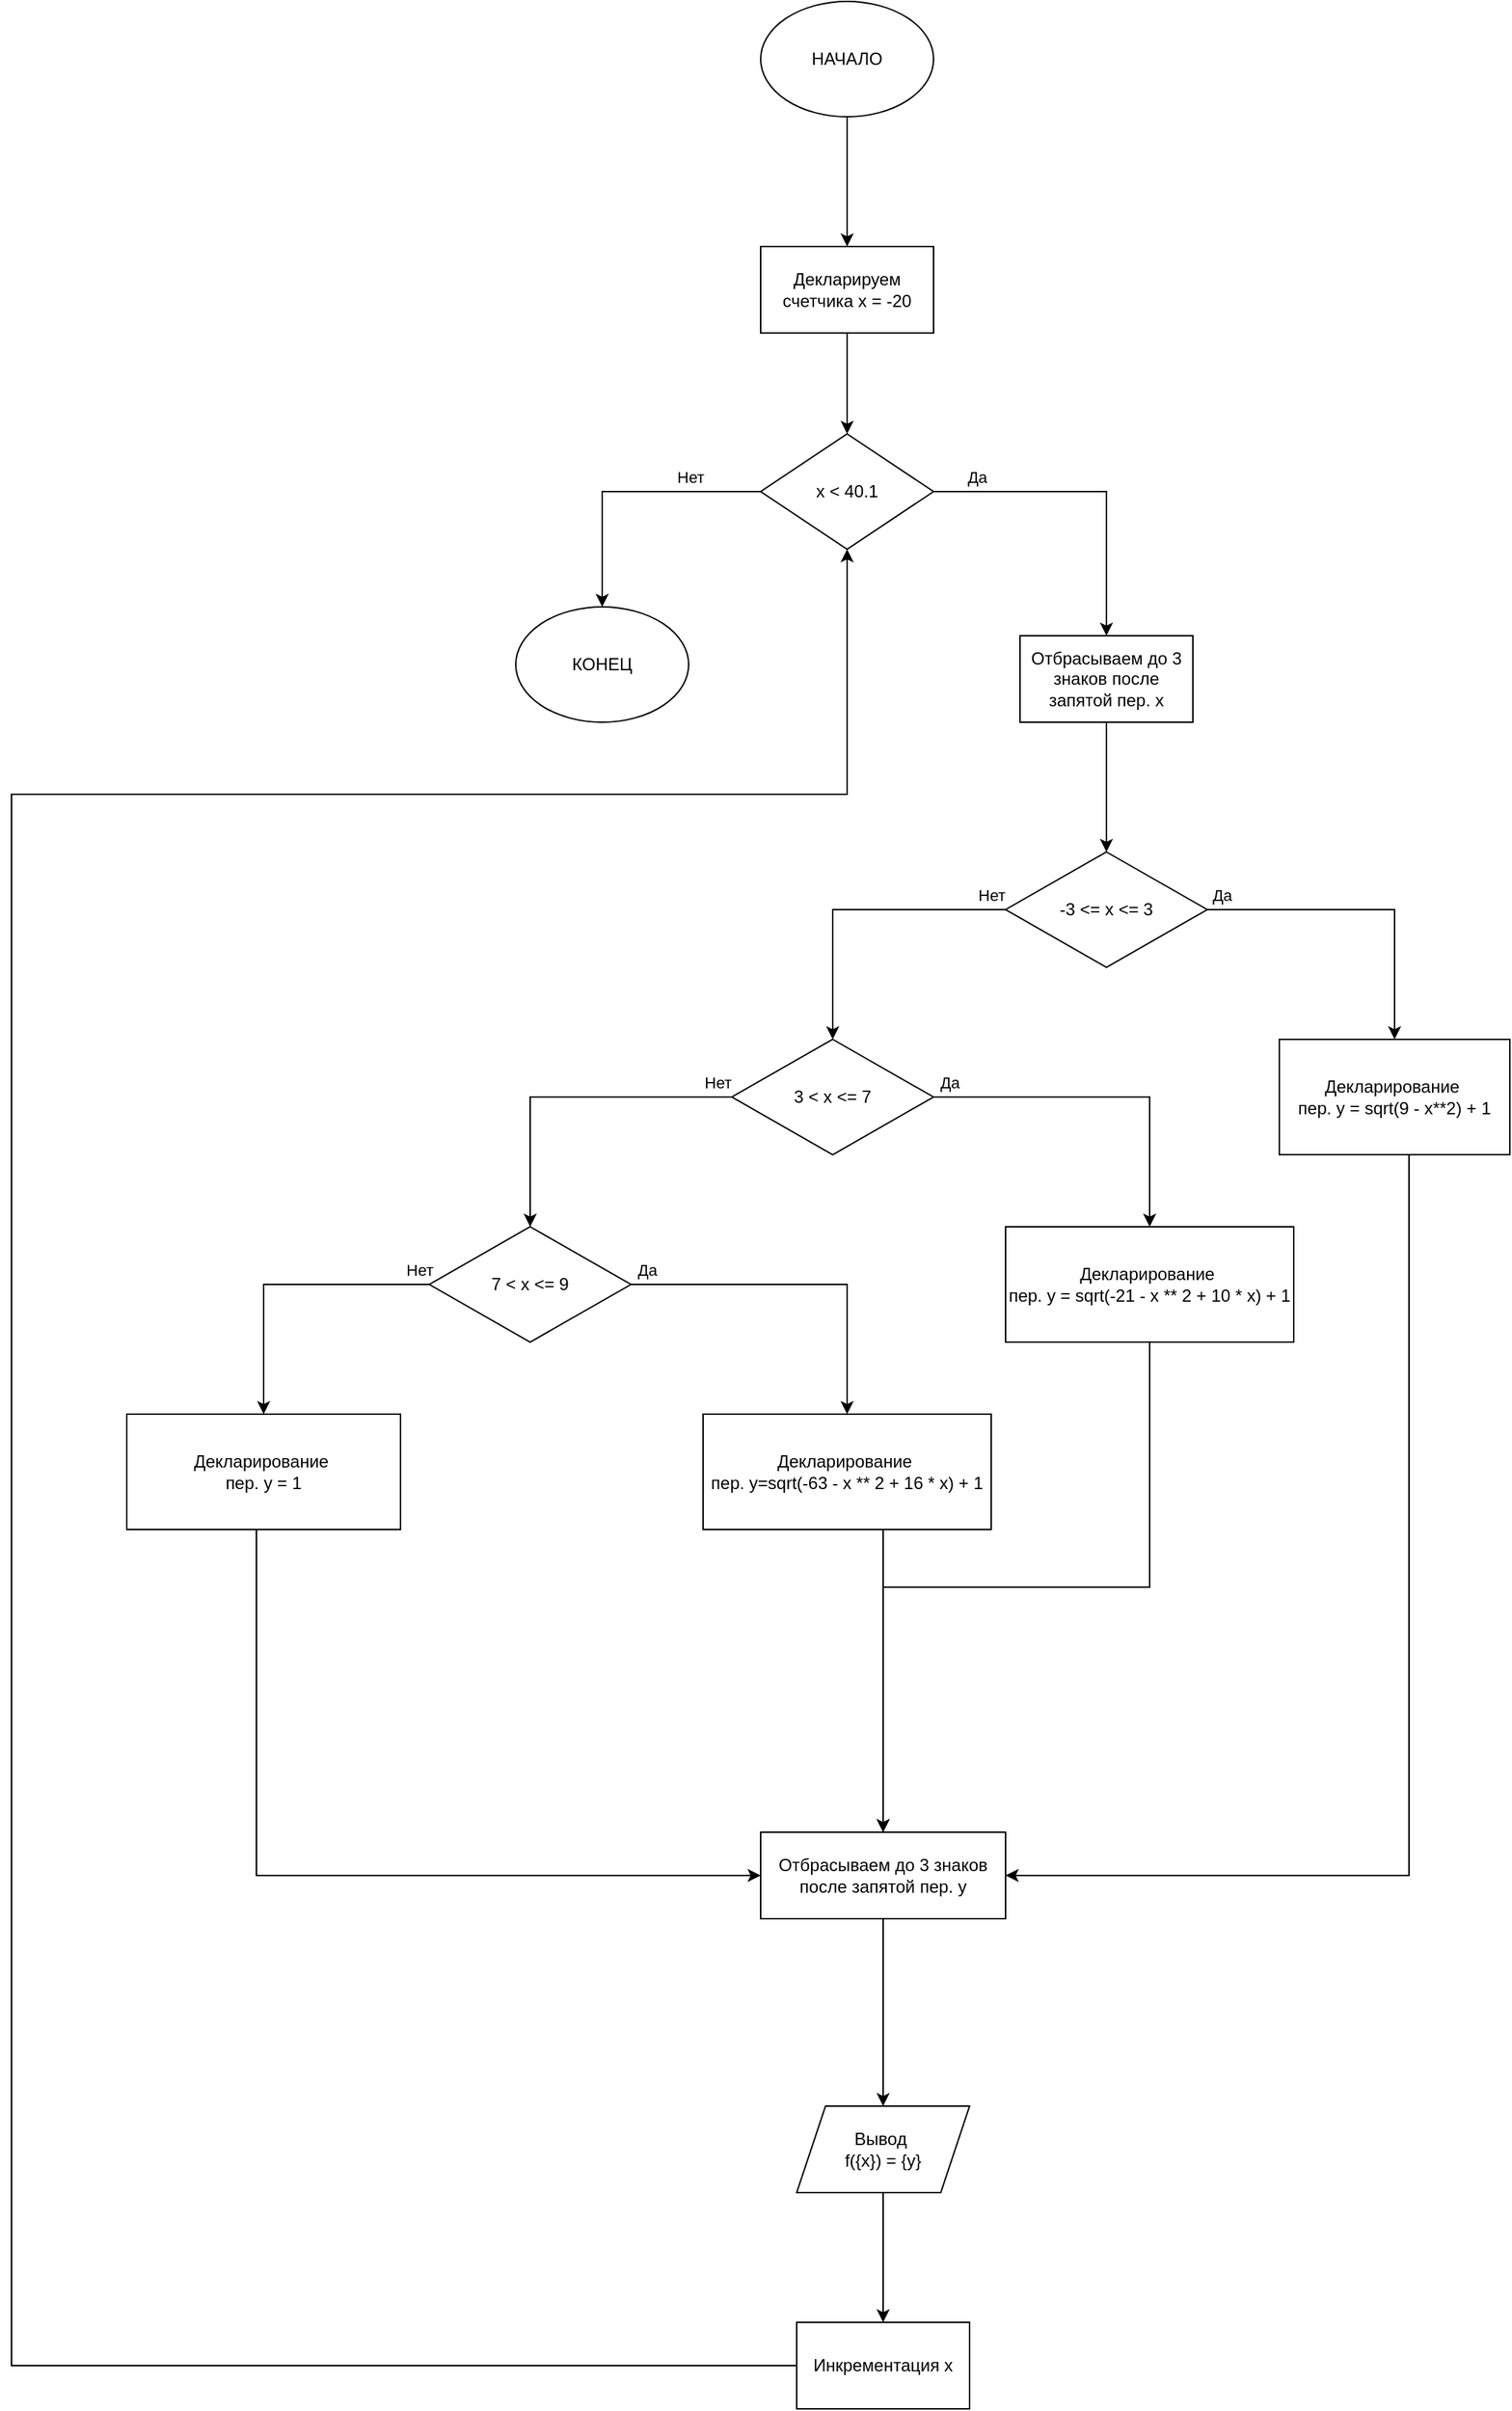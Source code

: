<mxfile version="24.2.5" type="device">
  <diagram name="Страница — 1" id="RGIMQtYcXJXUrezbXQmJ">
    <mxGraphModel dx="3160" dy="1700" grid="1" gridSize="10" guides="1" tooltips="1" connect="1" arrows="1" fold="1" page="1" pageScale="1" pageWidth="827" pageHeight="1169" math="0" shadow="0">
      <root>
        <mxCell id="0" />
        <mxCell id="1" parent="0" />
        <mxCell id="g8OrCtiKu5_D2DswR3pl-4" value="" style="edgeStyle=orthogonalEdgeStyle;rounded=0;orthogonalLoop=1;jettySize=auto;html=1;" edge="1" parent="1" source="g8OrCtiKu5_D2DswR3pl-1" target="g8OrCtiKu5_D2DswR3pl-3">
          <mxGeometry relative="1" as="geometry" />
        </mxCell>
        <mxCell id="g8OrCtiKu5_D2DswR3pl-1" value="НАЧАЛО" style="ellipse;whiteSpace=wrap;html=1;" vertex="1" parent="1">
          <mxGeometry x="200" y="40" width="120" height="80" as="geometry" />
        </mxCell>
        <mxCell id="g8OrCtiKu5_D2DswR3pl-6" value="" style="edgeStyle=orthogonalEdgeStyle;rounded=0;orthogonalLoop=1;jettySize=auto;html=1;" edge="1" parent="1" source="g8OrCtiKu5_D2DswR3pl-3" target="g8OrCtiKu5_D2DswR3pl-5">
          <mxGeometry relative="1" as="geometry" />
        </mxCell>
        <mxCell id="g8OrCtiKu5_D2DswR3pl-3" value="Декларируем счетчика x = -20" style="whiteSpace=wrap;html=1;" vertex="1" parent="1">
          <mxGeometry x="200" y="210" width="120" height="60" as="geometry" />
        </mxCell>
        <mxCell id="g8OrCtiKu5_D2DswR3pl-8" value="" style="edgeStyle=orthogonalEdgeStyle;rounded=0;orthogonalLoop=1;jettySize=auto;html=1;" edge="1" parent="1" source="g8OrCtiKu5_D2DswR3pl-5" target="g8OrCtiKu5_D2DswR3pl-7">
          <mxGeometry relative="1" as="geometry" />
        </mxCell>
        <mxCell id="g8OrCtiKu5_D2DswR3pl-9" value="Нет" style="edgeLabel;html=1;align=center;verticalAlign=middle;resizable=0;points=[];" vertex="1" connectable="0" parent="g8OrCtiKu5_D2DswR3pl-8">
          <mxGeometry x="-0.343" relative="1" as="geometry">
            <mxPoint x="13" y="-10" as="offset" />
          </mxGeometry>
        </mxCell>
        <mxCell id="g8OrCtiKu5_D2DswR3pl-12" style="edgeStyle=orthogonalEdgeStyle;rounded=0;orthogonalLoop=1;jettySize=auto;html=1;entryX=0.5;entryY=0;entryDx=0;entryDy=0;" edge="1" parent="1" source="g8OrCtiKu5_D2DswR3pl-5" target="g8OrCtiKu5_D2DswR3pl-11">
          <mxGeometry relative="1" as="geometry" />
        </mxCell>
        <mxCell id="g8OrCtiKu5_D2DswR3pl-13" value="Да" style="edgeLabel;html=1;align=center;verticalAlign=middle;resizable=0;points=[];" vertex="1" connectable="0" parent="g8OrCtiKu5_D2DswR3pl-12">
          <mxGeometry x="-0.44" y="1" relative="1" as="geometry">
            <mxPoint x="-32" y="-9" as="offset" />
          </mxGeometry>
        </mxCell>
        <mxCell id="g8OrCtiKu5_D2DswR3pl-5" value="x &amp;lt; 40.1" style="rhombus;whiteSpace=wrap;html=1;" vertex="1" parent="1">
          <mxGeometry x="200" y="340" width="120" height="80" as="geometry" />
        </mxCell>
        <mxCell id="g8OrCtiKu5_D2DswR3pl-7" value="КОНЕЦ" style="ellipse;whiteSpace=wrap;html=1;" vertex="1" parent="1">
          <mxGeometry x="30" y="460" width="120" height="80" as="geometry" />
        </mxCell>
        <mxCell id="g8OrCtiKu5_D2DswR3pl-16" style="edgeStyle=orthogonalEdgeStyle;rounded=0;orthogonalLoop=1;jettySize=auto;html=1;" edge="1" parent="1" source="g8OrCtiKu5_D2DswR3pl-10" target="g8OrCtiKu5_D2DswR3pl-15">
          <mxGeometry relative="1" as="geometry" />
        </mxCell>
        <mxCell id="g8OrCtiKu5_D2DswR3pl-17" value="Да" style="edgeLabel;html=1;align=center;verticalAlign=middle;resizable=0;points=[];" vertex="1" connectable="0" parent="g8OrCtiKu5_D2DswR3pl-16">
          <mxGeometry x="-0.842" y="5" relative="1" as="geometry">
            <mxPoint x="-8" y="-5" as="offset" />
          </mxGeometry>
        </mxCell>
        <mxCell id="g8OrCtiKu5_D2DswR3pl-22" style="edgeStyle=orthogonalEdgeStyle;rounded=0;orthogonalLoop=1;jettySize=auto;html=1;entryX=0.5;entryY=0;entryDx=0;entryDy=0;" edge="1" parent="1" source="g8OrCtiKu5_D2DswR3pl-10" target="g8OrCtiKu5_D2DswR3pl-20">
          <mxGeometry relative="1" as="geometry" />
        </mxCell>
        <mxCell id="g8OrCtiKu5_D2DswR3pl-23" value="Нет" style="edgeLabel;html=1;align=center;verticalAlign=middle;resizable=0;points=[];" vertex="1" connectable="0" parent="g8OrCtiKu5_D2DswR3pl-22">
          <mxGeometry x="-0.657" y="1" relative="1" as="geometry">
            <mxPoint x="26" y="-11" as="offset" />
          </mxGeometry>
        </mxCell>
        <mxCell id="g8OrCtiKu5_D2DswR3pl-10" value="-3 &amp;lt;= x &amp;lt;= 3" style="rhombus;whiteSpace=wrap;html=1;" vertex="1" parent="1">
          <mxGeometry x="370" y="630" width="140" height="80" as="geometry" />
        </mxCell>
        <mxCell id="g8OrCtiKu5_D2DswR3pl-14" value="" style="edgeStyle=orthogonalEdgeStyle;rounded=0;orthogonalLoop=1;jettySize=auto;html=1;" edge="1" parent="1" source="g8OrCtiKu5_D2DswR3pl-11" target="g8OrCtiKu5_D2DswR3pl-10">
          <mxGeometry relative="1" as="geometry" />
        </mxCell>
        <mxCell id="g8OrCtiKu5_D2DswR3pl-11" value="Отбрасываем до 3 знаков после запятой пер. x" style="rounded=0;whiteSpace=wrap;html=1;" vertex="1" parent="1">
          <mxGeometry x="380" y="480" width="120" height="60" as="geometry" />
        </mxCell>
        <mxCell id="g8OrCtiKu5_D2DswR3pl-37" style="edgeStyle=orthogonalEdgeStyle;rounded=0;orthogonalLoop=1;jettySize=auto;html=1;entryX=1;entryY=0.5;entryDx=0;entryDy=0;" edge="1" parent="1" source="g8OrCtiKu5_D2DswR3pl-15" target="g8OrCtiKu5_D2DswR3pl-36">
          <mxGeometry relative="1" as="geometry">
            <Array as="points">
              <mxPoint x="650" y="1340" />
            </Array>
          </mxGeometry>
        </mxCell>
        <mxCell id="g8OrCtiKu5_D2DswR3pl-15" value="Декларирование&amp;nbsp;&lt;div&gt;пер. y =&amp;nbsp;sqrt(9 - x**2) + 1&lt;/div&gt;" style="rounded=0;whiteSpace=wrap;html=1;" vertex="1" parent="1">
          <mxGeometry x="560" y="760" width="160" height="80" as="geometry" />
        </mxCell>
        <mxCell id="g8OrCtiKu5_D2DswR3pl-18" style="edgeStyle=orthogonalEdgeStyle;rounded=0;orthogonalLoop=1;jettySize=auto;html=1;" edge="1" parent="1" source="g8OrCtiKu5_D2DswR3pl-20" target="g8OrCtiKu5_D2DswR3pl-21">
          <mxGeometry relative="1" as="geometry" />
        </mxCell>
        <mxCell id="g8OrCtiKu5_D2DswR3pl-19" value="Да" style="edgeLabel;html=1;align=center;verticalAlign=middle;resizable=0;points=[];" vertex="1" connectable="0" parent="g8OrCtiKu5_D2DswR3pl-18">
          <mxGeometry x="-0.842" y="5" relative="1" as="geometry">
            <mxPoint x="-8" y="-5" as="offset" />
          </mxGeometry>
        </mxCell>
        <mxCell id="g8OrCtiKu5_D2DswR3pl-30" style="edgeStyle=orthogonalEdgeStyle;rounded=0;orthogonalLoop=1;jettySize=auto;html=1;entryX=0.5;entryY=0;entryDx=0;entryDy=0;" edge="1" parent="1" source="g8OrCtiKu5_D2DswR3pl-20" target="g8OrCtiKu5_D2DswR3pl-27">
          <mxGeometry relative="1" as="geometry" />
        </mxCell>
        <mxCell id="g8OrCtiKu5_D2DswR3pl-31" value="Нет" style="edgeLabel;html=1;align=center;verticalAlign=middle;resizable=0;points=[];" vertex="1" connectable="0" parent="g8OrCtiKu5_D2DswR3pl-30">
          <mxGeometry x="-0.609" y="-2" relative="1" as="geometry">
            <mxPoint x="35" y="-8" as="offset" />
          </mxGeometry>
        </mxCell>
        <mxCell id="g8OrCtiKu5_D2DswR3pl-20" value="3 &amp;lt; x &amp;lt;= 7" style="rhombus;whiteSpace=wrap;html=1;" vertex="1" parent="1">
          <mxGeometry x="180" y="760" width="140" height="80" as="geometry" />
        </mxCell>
        <mxCell id="g8OrCtiKu5_D2DswR3pl-40" style="edgeStyle=orthogonalEdgeStyle;rounded=0;orthogonalLoop=1;jettySize=auto;html=1;entryX=0.5;entryY=0;entryDx=0;entryDy=0;" edge="1" parent="1" source="g8OrCtiKu5_D2DswR3pl-21" target="g8OrCtiKu5_D2DswR3pl-36">
          <mxGeometry relative="1" as="geometry" />
        </mxCell>
        <mxCell id="g8OrCtiKu5_D2DswR3pl-21" value="Декларирование&amp;nbsp;&lt;div&gt;пер. y =&amp;nbsp;sqrt(-21 - x ** 2 + 10 * x) + 1&lt;/div&gt;" style="rounded=0;whiteSpace=wrap;html=1;" vertex="1" parent="1">
          <mxGeometry x="370" y="890" width="200" height="80" as="geometry" />
        </mxCell>
        <mxCell id="g8OrCtiKu5_D2DswR3pl-24" style="edgeStyle=orthogonalEdgeStyle;rounded=0;orthogonalLoop=1;jettySize=auto;html=1;" edge="1" parent="1" source="g8OrCtiKu5_D2DswR3pl-27" target="g8OrCtiKu5_D2DswR3pl-28">
          <mxGeometry relative="1" as="geometry" />
        </mxCell>
        <mxCell id="g8OrCtiKu5_D2DswR3pl-25" value="Да" style="edgeLabel;html=1;align=center;verticalAlign=middle;resizable=0;points=[];" vertex="1" connectable="0" parent="g8OrCtiKu5_D2DswR3pl-24">
          <mxGeometry x="-0.842" y="5" relative="1" as="geometry">
            <mxPoint x="-8" y="-5" as="offset" />
          </mxGeometry>
        </mxCell>
        <mxCell id="g8OrCtiKu5_D2DswR3pl-33" style="edgeStyle=orthogonalEdgeStyle;rounded=0;orthogonalLoop=1;jettySize=auto;html=1;entryX=0.5;entryY=0;entryDx=0;entryDy=0;" edge="1" parent="1" source="g8OrCtiKu5_D2DswR3pl-27" target="g8OrCtiKu5_D2DswR3pl-32">
          <mxGeometry relative="1" as="geometry" />
        </mxCell>
        <mxCell id="g8OrCtiKu5_D2DswR3pl-34" value="Нет" style="edgeLabel;html=1;align=center;verticalAlign=middle;resizable=0;points=[];" vertex="1" connectable="0" parent="g8OrCtiKu5_D2DswR3pl-33">
          <mxGeometry x="-0.681" y="-3" relative="1" as="geometry">
            <mxPoint x="25" y="-7" as="offset" />
          </mxGeometry>
        </mxCell>
        <mxCell id="g8OrCtiKu5_D2DswR3pl-27" value="7 &amp;lt; x &amp;lt;= 9" style="rhombus;whiteSpace=wrap;html=1;" vertex="1" parent="1">
          <mxGeometry x="-30" y="890" width="140" height="80" as="geometry" />
        </mxCell>
        <mxCell id="g8OrCtiKu5_D2DswR3pl-42" style="edgeStyle=orthogonalEdgeStyle;rounded=0;orthogonalLoop=1;jettySize=auto;html=1;entryX=0.5;entryY=0;entryDx=0;entryDy=0;" edge="1" parent="1" source="g8OrCtiKu5_D2DswR3pl-28" target="g8OrCtiKu5_D2DswR3pl-36">
          <mxGeometry relative="1" as="geometry">
            <Array as="points">
              <mxPoint x="285" y="1180" />
              <mxPoint x="285" y="1180" />
            </Array>
          </mxGeometry>
        </mxCell>
        <mxCell id="g8OrCtiKu5_D2DswR3pl-28" value="Декларирование&amp;nbsp;&lt;div&gt;пер. y=sqrt(-63 - x ** 2 + 16 * x) + 1&lt;/div&gt;" style="rounded=0;whiteSpace=wrap;html=1;" vertex="1" parent="1">
          <mxGeometry x="160" y="1020" width="200" height="80" as="geometry" />
        </mxCell>
        <mxCell id="g8OrCtiKu5_D2DswR3pl-41" style="edgeStyle=orthogonalEdgeStyle;rounded=0;orthogonalLoop=1;jettySize=auto;html=1;entryX=0;entryY=0.5;entryDx=0;entryDy=0;" edge="1" parent="1" source="g8OrCtiKu5_D2DswR3pl-32" target="g8OrCtiKu5_D2DswR3pl-36">
          <mxGeometry relative="1" as="geometry">
            <Array as="points">
              <mxPoint x="-150" y="1340" />
            </Array>
          </mxGeometry>
        </mxCell>
        <mxCell id="g8OrCtiKu5_D2DswR3pl-32" value="Декларирование&amp;nbsp;&lt;div&gt;пер. y = 1&lt;/div&gt;" style="rounded=0;whiteSpace=wrap;html=1;" vertex="1" parent="1">
          <mxGeometry x="-240" y="1020" width="190" height="80" as="geometry" />
        </mxCell>
        <mxCell id="g8OrCtiKu5_D2DswR3pl-45" style="edgeStyle=orthogonalEdgeStyle;rounded=0;orthogonalLoop=1;jettySize=auto;html=1;entryX=0.5;entryY=0;entryDx=0;entryDy=0;" edge="1" parent="1" source="g8OrCtiKu5_D2DswR3pl-36" target="g8OrCtiKu5_D2DswR3pl-44">
          <mxGeometry relative="1" as="geometry" />
        </mxCell>
        <mxCell id="g8OrCtiKu5_D2DswR3pl-36" value="Отбрасываем до 3 знаков после запятой пер. y" style="rounded=0;whiteSpace=wrap;html=1;" vertex="1" parent="1">
          <mxGeometry x="200" y="1310" width="170" height="60" as="geometry" />
        </mxCell>
        <mxCell id="g8OrCtiKu5_D2DswR3pl-47" value="" style="edgeStyle=orthogonalEdgeStyle;rounded=0;orthogonalLoop=1;jettySize=auto;html=1;" edge="1" parent="1" source="g8OrCtiKu5_D2DswR3pl-44" target="g8OrCtiKu5_D2DswR3pl-46">
          <mxGeometry relative="1" as="geometry" />
        </mxCell>
        <mxCell id="g8OrCtiKu5_D2DswR3pl-44" value="Вывод&amp;nbsp;&lt;div&gt;f({x}) = {y}&lt;br&gt;&lt;/div&gt;" style="shape=parallelogram;perimeter=parallelogramPerimeter;whiteSpace=wrap;html=1;fixedSize=1;" vertex="1" parent="1">
          <mxGeometry x="225" y="1500" width="120" height="60" as="geometry" />
        </mxCell>
        <mxCell id="g8OrCtiKu5_D2DswR3pl-48" style="edgeStyle=orthogonalEdgeStyle;rounded=0;orthogonalLoop=1;jettySize=auto;html=1;entryX=0.5;entryY=1;entryDx=0;entryDy=0;" edge="1" parent="1" source="g8OrCtiKu5_D2DswR3pl-46" target="g8OrCtiKu5_D2DswR3pl-5">
          <mxGeometry relative="1" as="geometry">
            <Array as="points">
              <mxPoint x="-320" y="1680" />
              <mxPoint x="-320" y="590" />
              <mxPoint x="260" y="590" />
            </Array>
          </mxGeometry>
        </mxCell>
        <mxCell id="g8OrCtiKu5_D2DswR3pl-46" value="Инкрементация x" style="rounded=0;whiteSpace=wrap;html=1;" vertex="1" parent="1">
          <mxGeometry x="225" y="1650" width="120" height="60" as="geometry" />
        </mxCell>
      </root>
    </mxGraphModel>
  </diagram>
</mxfile>

